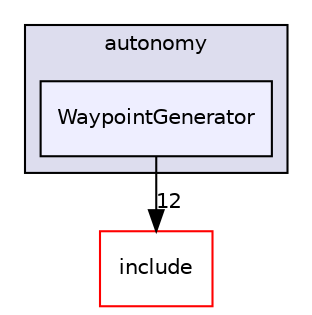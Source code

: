digraph "/root/scrimmage/scrimmage/src/plugins/autonomy/WaypointGenerator" {
  compound=true
  node [ fontsize="10", fontname="Helvetica"];
  edge [ labelfontsize="10", labelfontname="Helvetica"];
  subgraph clusterdir_9a5cd39d655c6343ef9bc0ff48b9632e {
    graph [ bgcolor="#ddddee", pencolor="black", label="autonomy" fontname="Helvetica", fontsize="10", URL="dir_9a5cd39d655c6343ef9bc0ff48b9632e.html"]
  dir_5fb4b9e607208206193b5ac4605cdd00 [shape=box, label="WaypointGenerator", style="filled", fillcolor="#eeeeff", pencolor="black", URL="dir_5fb4b9e607208206193b5ac4605cdd00.html"];
  }
  dir_d44c64559bbebec7f509842c48db8b23 [shape=box label="include" fillcolor="white" style="filled" color="red" URL="dir_d44c64559bbebec7f509842c48db8b23.html"];
  dir_5fb4b9e607208206193b5ac4605cdd00->dir_d44c64559bbebec7f509842c48db8b23 [headlabel="12", labeldistance=1.5 headhref="dir_000193_000004.html"];
}
